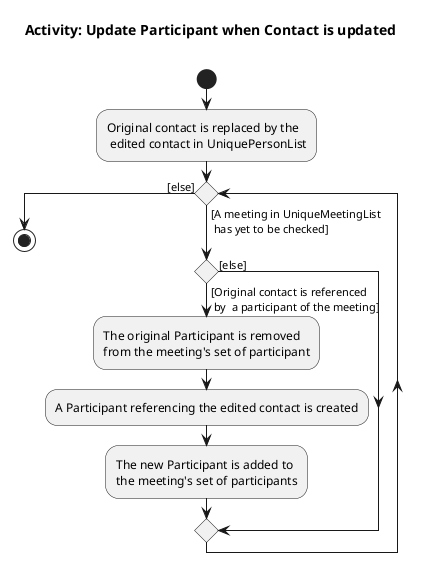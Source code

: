 @startuml
title Activity: Update Participant when Contact is updated\n

start
:Original contact is replaced by the  \n edited contact in UniquePersonList;

'Since the beta syntax does not support placing the condition outside the
'diamond we place it as the true branch instead.

    while () is ([A meeting in UniqueMeetingList \n has yet to be checked])

    if () then ([Original contact is referenced \n by  a participant of the meeting])

    :The original Participant is removed
    from the meeting's set of participant;
    :A Participant referencing the edited contact is created;
    :The new Participant is added to
    the meeting's set of participants;
    else ([else])
    endif
    endwhile ([else])
    stop
stop

@enduml
